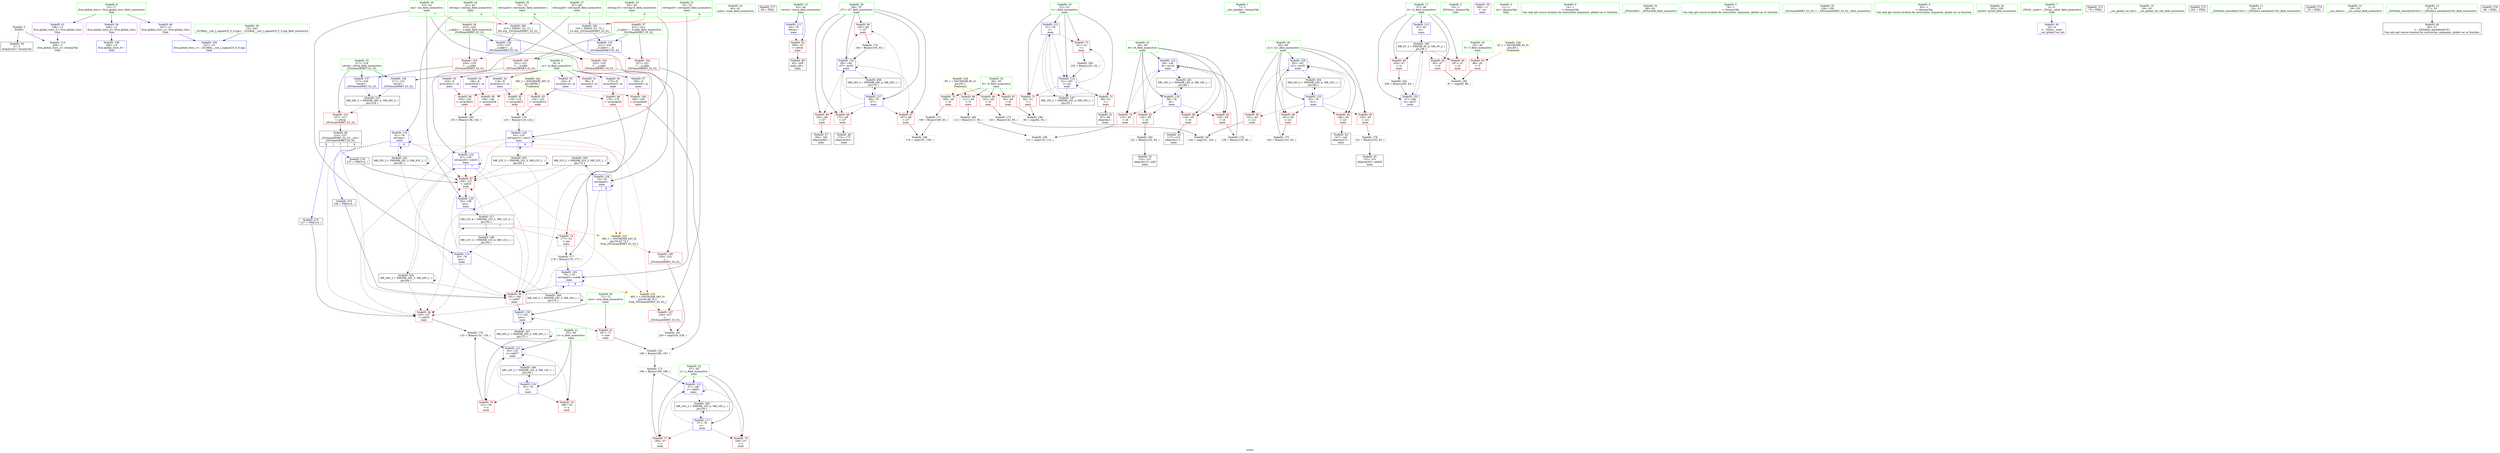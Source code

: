 digraph "SVFG" {
	label="SVFG";

	Node0x5564fff0c830 [shape=record,color=grey,label="{NodeID: 0\nNullPtr}"];
	Node0x5564fff0c830 -> Node0x5564fff2a830[style=solid];
	Node0x5564fff0c830 -> Node0x5564fff2bae0[style=solid];
	Node0x5564fff34600 [shape=record,color=grey,label="{NodeID: 180\n155 = Binary(149, 154, )\n}"];
	Node0x5564fff34600 -> Node0x5564fff30d90[style=solid];
	Node0x5564fff2b050 [shape=record,color=red,label="{NodeID: 97\n158\<--157\n\<--call33\nmain\n}"];
	Node0x5564fff2b050 -> Node0x5564fff30e60[style=solid];
	Node0x5564fff29420 [shape=record,color=green,label="{NodeID: 14\n40\<--41\nmain\<--main_field_insensitive\n}"];
	Node0x5564fff58340 [shape=record,color=black,label="{NodeID: 277\n99 = PHI()\n}"];
	Node0x5564fff2bbe0 [shape=record,color=blue,label="{NodeID: 111\n43\<--78\nretval\<--\nmain\n}"];
	Node0x5564fff2bbe0 -> Node0x5564fff2cb00[style=dashed];
	Node0x5564fff29f40 [shape=record,color=green,label="{NodeID: 28\n69\<--70\ni37\<--i37_field_insensitive\nmain\n}"];
	Node0x5564fff29f40 -> Node0x5564fff2df50[style=solid];
	Node0x5564fff29f40 -> Node0x5564fff2e020[style=solid];
	Node0x5564fff29f40 -> Node0x5564fff2e0f0[style=solid];
	Node0x5564fff29f40 -> Node0x5564fff2e1c0[style=solid];
	Node0x5564fff29f40 -> Node0x5564fff31000[style=solid];
	Node0x5564fff29f40 -> Node0x5564fff31410[style=solid];
	Node0x5564fff421d0 [shape=record,color=black,label="{NodeID: 208\nMR_32V_2 = PHI(MR_32V_3, MR_32V_1, )\npts\{74 \}\n}"];
	Node0x5564fff421d0 -> Node0x5564fff2e500[style=dashed];
	Node0x5564fff421d0 -> Node0x5564fff2b050[style=dashed];
	Node0x5564fff421d0 -> Node0x5564fff310d0[style=dashed];
	Node0x5564fff421d0 -> Node0x5564fff421d0[style=dashed];
	Node0x5564fff30e60 [shape=record,color=blue,label="{NodeID: 125\n53\<--158\nmx\<--\nmain\n}"];
	Node0x5564fff30e60 -> Node0x5564fff452d0[style=dashed];
	Node0x5564fff2aaa0 [shape=record,color=black,label="{NodeID: 42\n117\<--116\nidxprom11\<--\nmain\n}"];
	Node0x5564fff2c620 [shape=record,color=purple,label="{NodeID: 56\n175\<--8\narrayidx45\<--m\nmain\n}"];
	Node0x5564fff2c620 -> Node0x5564fff2b120[style=solid];
	Node0x5564fff2d180 [shape=record,color=red,label="{NodeID: 70\n168\<--49\n\<--N\nmain\n}"];
	Node0x5564fff2d180 -> Node0x5564fff33880[style=solid];
	Node0x5564fff2dce0 [shape=record,color=red,label="{NodeID: 84\n146\<--65\n\<--i21\nmain\n}"];
	Node0x5564fff2dce0 -> Node0x5564fff2ac40[style=solid];
	Node0x5564fff0cd00 [shape=record,color=green,label="{NodeID: 1\n7\<--1\n__dso_handle\<--dummyObj\nGlob }"];
	Node0x5564fff34780 [shape=record,color=grey,label="{NodeID: 181\n188 = Binary(186, 187, )\n}"];
	Node0x5564fff34780 -> Node0x5564fff33a00[style=solid];
	Node0x5564fff2b120 [shape=record,color=red,label="{NodeID: 98\n176\<--175\n\<--arrayidx45\nmain\n}"];
	Node0x5564fff2b120 -> Node0x5564fff34180[style=solid];
	Node0x5564fff294b0 [shape=record,color=green,label="{NodeID: 15\n43\<--44\nretval\<--retval_field_insensitive\nmain\n}"];
	Node0x5564fff294b0 -> Node0x5564fff2cb00[style=solid];
	Node0x5564fff294b0 -> Node0x5564fff2bbe0[style=solid];
	Node0x5564fff58410 [shape=record,color=black,label="{NodeID: 278\n157 = PHI(214, )\n}"];
	Node0x5564fff58410 -> Node0x5564fff2b050[style=solid];
	Node0x5564fff2bcb0 [shape=record,color=blue,label="{NodeID: 112\n47\<--83\ntt\<--\nmain\n}"];
	Node0x5564fff2bcb0 -> Node0x5564fff3e5d0[style=dashed];
	Node0x5564fff2a010 [shape=record,color=green,label="{NodeID: 29\n71\<--72\nnow\<--now_field_insensitive\nmain\n}"];
	Node0x5564fff2a010 -> Node0x5564fff2e290[style=solid];
	Node0x5564fff2a010 -> Node0x5564fff31270[style=solid];
	Node0x5564fff426d0 [shape=record,color=black,label="{NodeID: 209\nMR_34V_2 = PHI(MR_34V_3, MR_34V_1, )\npts\{76 \}\n}"];
	Node0x5564fff426d0 -> Node0x5564fff2e500[style=dashed];
	Node0x5564fff426d0 -> Node0x5564fff2b050[style=dashed];
	Node0x5564fff426d0 -> Node0x5564fff311a0[style=dashed];
	Node0x5564fff426d0 -> Node0x5564fff426d0[style=dashed];
	Node0x5564fff30f30 [shape=record,color=blue,label="{NodeID: 126\n65\<--162\ni21\<--inc35\nmain\n}"];
	Node0x5564fff30f30 -> Node0x5564fff2dc10[style=dashed];
	Node0x5564fff30f30 -> Node0x5564fff2dce0[style=dashed];
	Node0x5564fff30f30 -> Node0x5564fff2ddb0[style=dashed];
	Node0x5564fff30f30 -> Node0x5564fff2de80[style=dashed];
	Node0x5564fff30f30 -> Node0x5564fff30f30[style=dashed];
	Node0x5564fff30f30 -> Node0x5564fff40dd0[style=dashed];
	Node0x5564fff2ab70 [shape=record,color=black,label="{NodeID: 43\n122\<--121\nidxprom13\<--add\nmain\n}"];
	Node0x5564fff46eb0 [shape=record,color=yellow,style=double,label="{NodeID: 223\n44V_1 = ENCHI(MR_44V_0)\npts\{54 62 74 \}\nFun[_ZSt3maxIiERKT_S2_S2_]}"];
	Node0x5564fff46eb0 -> Node0x5564fff2b7a0[style=dashed];
	Node0x5564fff2c6f0 [shape=record,color=purple,label="{NodeID: 57\n185\<--8\narrayidx49\<--m\nmain\n}"];
	Node0x5564fff2c6f0 -> Node0x5564fff2b2c0[style=solid];
	Node0x5564fff2d250 [shape=record,color=red,label="{NodeID: 71\n92\<--51\n\<--i\nmain\n}"];
	Node0x5564fff2d250 -> Node0x5564fff35380[style=solid];
	Node0x5564fff2ddb0 [shape=record,color=red,label="{NodeID: 85\n150\<--65\n\<--i21\nmain\n}"];
	Node0x5564fff2ddb0 -> Node0x5564fff34300[style=solid];
	Node0x5564fff0cd90 [shape=record,color=green,label="{NodeID: 2\n10\<--1\n_ZSt3cin\<--dummyObj\nGlob }"];
	Node0x5564fff34900 [shape=record,color=grey,label="{NodeID: 182\n206 = Binary(205, 83, )\n}"];
	Node0x5564fff34900 -> Node0x5564fff314e0[style=solid];
	Node0x5564fff2b1f0 [shape=record,color=red,label="{NodeID: 99\n181\<--180\n\<--call47\nmain\n}"];
	Node0x5564fff2b1f0 -> Node0x5564fff31270[style=solid];
	Node0x5564fff29580 [shape=record,color=green,label="{NodeID: 16\n45\<--46\nT\<--T_field_insensitive\nmain\n}"];
	Node0x5564fff29580 -> Node0x5564fff2cbd0[style=solid];
	Node0x5564fff58570 [shape=record,color=black,label="{NodeID: 279\n180 = PHI(214, )\n}"];
	Node0x5564fff58570 -> Node0x5564fff2b1f0[style=solid];
	Node0x5564fff3e5d0 [shape=record,color=black,label="{NodeID: 196\nMR_6V_3 = PHI(MR_6V_4, MR_6V_2, )\npts\{48 \}\n}"];
	Node0x5564fff3e5d0 -> Node0x5564fff2cca0[style=dashed];
	Node0x5564fff3e5d0 -> Node0x5564fff2cd70[style=dashed];
	Node0x5564fff3e5d0 -> Node0x5564fff2ce40[style=dashed];
	Node0x5564fff3e5d0 -> Node0x5564fff314e0[style=dashed];
	Node0x5564fff2bd80 [shape=record,color=blue,label="{NodeID: 113\n51\<--78\ni\<--\nmain\n}"];
	Node0x5564fff2bd80 -> Node0x5564fff2d250[style=dashed];
	Node0x5564fff2bd80 -> Node0x5564fff2d320[style=dashed];
	Node0x5564fff2bd80 -> Node0x5564fff2d3f0[style=dashed];
	Node0x5564fff2bd80 -> Node0x5564fff2be50[style=dashed];
	Node0x5564fff2bd80 -> Node0x5564fff3ead0[style=dashed];
	Node0x5564fff2a0e0 [shape=record,color=green,label="{NodeID: 30\n73\<--74\nref.tmp42\<--ref.tmp42_field_insensitive\nmain\n|{|<s1>8}}"];
	Node0x5564fff2a0e0 -> Node0x5564fff310d0[style=solid];
	Node0x5564fff2a0e0:s1 -> Node0x5564fff586b0[style=solid,color=red];
	Node0x5564fff42bd0 [shape=record,color=black,label="{NodeID: 210\nMR_38V_3 = PHI(MR_38V_4, MR_38V_2, )\npts\{218 \}\n}"];
	Node0x5564fff42bd0 -> Node0x5564fff2b390[style=dashed];
	Node0x5564fff31000 [shape=record,color=blue,label="{NodeID: 127\n69\<--78\ni37\<--\nmain\n}"];
	Node0x5564fff31000 -> Node0x5564fff2df50[style=dashed];
	Node0x5564fff31000 -> Node0x5564fff2e020[style=dashed];
	Node0x5564fff31000 -> Node0x5564fff2e0f0[style=dashed];
	Node0x5564fff31000 -> Node0x5564fff2e1c0[style=dashed];
	Node0x5564fff31000 -> Node0x5564fff31410[style=dashed];
	Node0x5564fff31000 -> Node0x5564fff417d0[style=dashed];
	Node0x5564fff2ac40 [shape=record,color=black,label="{NodeID: 44\n147\<--146\nidxprom27\<--\nmain\n}"];
	Node0x5564fff46f90 [shape=record,color=yellow,style=double,label="{NodeID: 224\n46V_1 = ENCHI(MR_46V_0)\npts\{64 68 76 \}\nFun[_ZSt3maxIiERKT_S2_S2_]}"];
	Node0x5564fff46f90 -> Node0x5564fff2b870[style=dashed];
	Node0x5564fff2c7c0 [shape=record,color=purple,label="{NodeID: 58\n200\<--11\n\<--.str\nmain\n}"];
	Node0x5564fff2d320 [shape=record,color=red,label="{NodeID: 72\n96\<--51\n\<--i\nmain\n}"];
	Node0x5564fff2d320 -> Node0x5564fff2a9d0[style=solid];
	Node0x5564fff2de80 [shape=record,color=red,label="{NodeID: 86\n161\<--65\n\<--i21\nmain\n}"];
	Node0x5564fff2de80 -> Node0x5564fff33e80[style=solid];
	Node0x5564fff0ce20 [shape=record,color=green,label="{NodeID: 3\n11\<--1\n.str\<--dummyObj\nGlob }"];
	Node0x5564fff34a80 [shape=record,color=grey,label="{NodeID: 183\n121 = Binary(120, 83, )\n}"];
	Node0x5564fff34a80 -> Node0x5564fff2ab70[style=solid];
	Node0x5564fff2b2c0 [shape=record,color=red,label="{NodeID: 100\n186\<--185\n\<--arrayidx49\nmain\n}"];
	Node0x5564fff2b2c0 -> Node0x5564fff34780[style=solid];
	Node0x5564fff29650 [shape=record,color=green,label="{NodeID: 17\n47\<--48\ntt\<--tt_field_insensitive\nmain\n}"];
	Node0x5564fff29650 -> Node0x5564fff2cca0[style=solid];
	Node0x5564fff29650 -> Node0x5564fff2cd70[style=solid];
	Node0x5564fff29650 -> Node0x5564fff2ce40[style=solid];
	Node0x5564fff29650 -> Node0x5564fff2bcb0[style=solid];
	Node0x5564fff29650 -> Node0x5564fff314e0[style=solid];
	Node0x5564fff586b0 [shape=record,color=black,label="{NodeID: 280\n215 = PHI(61, 53, 73, )\n0th arg _ZSt3maxIiERKT_S2_S2_ }"];
	Node0x5564fff586b0 -> Node0x5564fff315b0[style=solid];
	Node0x5564fff3ead0 [shape=record,color=black,label="{NodeID: 197\nMR_10V_2 = PHI(MR_10V_4, MR_10V_1, )\npts\{52 \}\n}"];
	Node0x5564fff3ead0 -> Node0x5564fff2bd80[style=dashed];
	Node0x5564fff2be50 [shape=record,color=blue,label="{NodeID: 114\n51\<--102\ni\<--inc\nmain\n}"];
	Node0x5564fff2be50 -> Node0x5564fff2d250[style=dashed];
	Node0x5564fff2be50 -> Node0x5564fff2d320[style=dashed];
	Node0x5564fff2be50 -> Node0x5564fff2d3f0[style=dashed];
	Node0x5564fff2be50 -> Node0x5564fff2be50[style=dashed];
	Node0x5564fff2be50 -> Node0x5564fff3ead0[style=dashed];
	Node0x5564fff2a1b0 [shape=record,color=green,label="{NodeID: 31\n75\<--76\nref.tmp43\<--ref.tmp43_field_insensitive\nmain\n|{|<s1>8}}"];
	Node0x5564fff2a1b0 -> Node0x5564fff311a0[style=solid];
	Node0x5564fff2a1b0:s1 -> Node0x5564fff58990[style=solid,color=red];
	Node0x5564fff310d0 [shape=record,color=blue,label="{NodeID: 128\n73\<--78\nref.tmp42\<--\nmain\n|{|<s3>8}}"];
	Node0x5564fff310d0 -> Node0x5564fff2b1f0[style=dashed];
	Node0x5564fff310d0 -> Node0x5564fff310d0[style=dashed];
	Node0x5564fff310d0 -> Node0x5564fff421d0[style=dashed];
	Node0x5564fff310d0:s3 -> Node0x5564fff46eb0[style=dashed,color=red];
	Node0x5564fff2ad10 [shape=record,color=black,label="{NodeID: 45\n152\<--151\nidxprom30\<--add29\nmain\n}"];
	Node0x5564fff2c890 [shape=record,color=purple,label="{NodeID: 59\n246\<--13\nllvm.global_ctors_0\<--llvm.global_ctors\nGlob }"];
	Node0x5564fff2c890 -> Node0x5564fff2b940[style=solid];
	Node0x5564fff2d3f0 [shape=record,color=red,label="{NodeID: 73\n101\<--51\n\<--i\nmain\n}"];
	Node0x5564fff2d3f0 -> Node0x5564fff34d80[style=solid];
	Node0x5564fff33700 [shape=record,color=grey,label="{NodeID: 170\n136 = Binary(135, 83, )\n}"];
	Node0x5564fff33700 -> Node0x5564fff30bf0[style=solid];
	Node0x5564fff2df50 [shape=record,color=red,label="{NodeID: 87\n167\<--69\n\<--i37\nmain\n}"];
	Node0x5564fff2df50 -> Node0x5564fff34f00[style=solid];
	Node0x5564fff0d100 [shape=record,color=green,label="{NodeID: 4\n14\<--1\n\<--dummyObj\nCan only get source location for instruction, argument, global var or function.}"];
	Node0x5564fff34c00 [shape=record,color=grey,label="{NodeID: 184\n112 = Binary(111, 83, )\n}"];
	Node0x5564fff34c00 -> Node0x5564fff35500[style=solid];
	Node0x5564fff2b390 [shape=record,color=red,label="{NodeID: 101\n237\<--217\n\<--retval\n_ZSt3maxIiERKT_S2_S2_\n}"];
	Node0x5564fff2b390 -> Node0x5564fff2c070[style=solid];
	Node0x5564fff29720 [shape=record,color=green,label="{NodeID: 18\n49\<--50\nN\<--N_field_insensitive\nmain\n}"];
	Node0x5564fff29720 -> Node0x5564fff2cf10[style=solid];
	Node0x5564fff29720 -> Node0x5564fff2cfe0[style=solid];
	Node0x5564fff29720 -> Node0x5564fff2d0b0[style=solid];
	Node0x5564fff29720 -> Node0x5564fff2d180[style=solid];
	Node0x5564fff58990 [shape=record,color=black,label="{NodeID: 281\n216 = PHI(63, 67, 75, )\n1st arg _ZSt3maxIiERKT_S2_S2_ }"];
	Node0x5564fff58990 -> Node0x5564fff31680[style=solid];
	Node0x5564fff3efd0 [shape=record,color=black,label="{NodeID: 198\nMR_12V_2 = PHI(MR_12V_4, MR_12V_1, )\npts\{54 \}\n}"];
	Node0x5564fff3efd0 -> Node0x5564fff306c0[style=dashed];
	Node0x5564fff306c0 [shape=record,color=blue,label="{NodeID: 115\n53\<--78\nmx\<--\nmain\n}"];
	Node0x5564fff306c0 -> Node0x5564fff2e500[style=dashed];
	Node0x5564fff306c0 -> Node0x5564fff452d0[style=dashed];
	Node0x5564fff2a280 [shape=record,color=green,label="{NodeID: 32\n80\<--81\n_ZNSirsERi\<--_ZNSirsERi_field_insensitive\n}"];
	Node0x5564fff311a0 [shape=record,color=blue,label="{NodeID: 129\n75\<--178\nref.tmp43\<--sub46\nmain\n|{|<s3>8}}"];
	Node0x5564fff311a0 -> Node0x5564fff2b1f0[style=dashed];
	Node0x5564fff311a0 -> Node0x5564fff311a0[style=dashed];
	Node0x5564fff311a0 -> Node0x5564fff426d0[style=dashed];
	Node0x5564fff311a0:s3 -> Node0x5564fff46f90[style=dashed,color=red];
	Node0x5564fff2ade0 [shape=record,color=black,label="{NodeID: 46\n174\<--173\nidxprom44\<--\nmain\n}"];
	Node0x5564fff47180 [shape=record,color=yellow,style=double,label="{NodeID: 226\n4V_1 = ENCHI(MR_4V_0)\npts\{46 \}\nFun[main]}"];
	Node0x5564fff47180 -> Node0x5564fff2cbd0[style=dashed];
	Node0x5564fff2c960 [shape=record,color=purple,label="{NodeID: 60\n247\<--13\nllvm.global_ctors_1\<--llvm.global_ctors\nGlob }"];
	Node0x5564fff2c960 -> Node0x5564fff2ba10[style=solid];
	Node0x5564fff2d4c0 [shape=record,color=red,label="{NodeID: 74\n177\<--53\n\<--mx\nmain\n}"];
	Node0x5564fff2d4c0 -> Node0x5564fff34180[style=solid];
	Node0x5564fff33880 [shape=record,color=grey,label="{NodeID: 171\n169 = Binary(168, 83, )\n}"];
	Node0x5564fff33880 -> Node0x5564fff34f00[style=solid];
	Node0x5564fff2e020 [shape=record,color=red,label="{NodeID: 88\n173\<--69\n\<--i37\nmain\n}"];
	Node0x5564fff2e020 -> Node0x5564fff2ade0[style=solid];
	Node0x5564fff0d190 [shape=record,color=green,label="{NodeID: 5\n78\<--1\n\<--dummyObj\nCan only get source location for instruction, argument, global var or function.}"];
	Node0x5564fff34d80 [shape=record,color=grey,label="{NodeID: 185\n102 = Binary(101, 83, )\n}"];
	Node0x5564fff34d80 -> Node0x5564fff2be50[style=solid];
	Node0x5564fff2b460 [shape=record,color=red,label="{NodeID: 102\n225\<--219\n\<--__a.addr\n_ZSt3maxIiERKT_S2_S2_\n}"];
	Node0x5564fff2b460 -> Node0x5564fff2b7a0[style=solid];
	Node0x5564fff297f0 [shape=record,color=green,label="{NodeID: 19\n51\<--52\ni\<--i_field_insensitive\nmain\n}"];
	Node0x5564fff297f0 -> Node0x5564fff2d250[style=solid];
	Node0x5564fff297f0 -> Node0x5564fff2d320[style=solid];
	Node0x5564fff297f0 -> Node0x5564fff2d3f0[style=solid];
	Node0x5564fff297f0 -> Node0x5564fff2bd80[style=solid];
	Node0x5564fff297f0 -> Node0x5564fff2be50[style=solid];
	Node0x5564fff3f4d0 [shape=record,color=black,label="{NodeID: 199\nMR_14V_2 = PHI(MR_14V_4, MR_14V_1, )\npts\{56 \}\n}"];
	Node0x5564fff3f4d0 -> Node0x5564fff30750[style=dashed];
	Node0x5564fff30750 [shape=record,color=blue,label="{NodeID: 116\n55\<--78\nx\<--\nmain\n}"];
	Node0x5564fff30750 -> Node0x5564fff2d590[style=dashed];
	Node0x5564fff30750 -> Node0x5564fff2d660[style=dashed];
	Node0x5564fff30750 -> Node0x5564fff30b20[style=dashed];
	Node0x5564fff30750 -> Node0x5564fff3f4d0[style=dashed];
	Node0x5564fff2a350 [shape=record,color=green,label="{NodeID: 33\n128\<--129\n_ZSt3maxIiERKT_S2_S2_\<--_ZSt3maxIiERKT_S2_S2__field_insensitive\n}"];
	Node0x5564fff31270 [shape=record,color=blue,label="{NodeID: 130\n71\<--181\nnow\<--\nmain\n}"];
	Node0x5564fff31270 -> Node0x5564fff2e290[style=dashed];
	Node0x5564fff31270 -> Node0x5564fff31270[style=dashed];
	Node0x5564fff31270 -> Node0x5564fff41cd0[style=dashed];
	Node0x5564fff2aeb0 [shape=record,color=black,label="{NodeID: 47\n184\<--183\nidxprom48\<--\nmain\n}"];
	Node0x5564fff2ca30 [shape=record,color=purple,label="{NodeID: 61\n248\<--13\nllvm.global_ctors_2\<--llvm.global_ctors\nGlob }"];
	Node0x5564fff2ca30 -> Node0x5564fff2bae0[style=solid];
	Node0x5564fff2d590 [shape=record,color=red,label="{NodeID: 75\n131\<--55\n\<--x\nmain\n}"];
	Node0x5564fff2d590 -> Node0x5564fff34480[style=solid];
	Node0x5564fff33a00 [shape=record,color=grey,label="{NodeID: 172\n190 = Binary(189, 188, )\n}"];
	Node0x5564fff33a00 -> Node0x5564fff31340[style=solid];
	Node0x5564fff2e0f0 [shape=record,color=red,label="{NodeID: 89\n183\<--69\n\<--i37\nmain\n}"];
	Node0x5564fff2e0f0 -> Node0x5564fff2aeb0[style=solid];
	Node0x5564fff0d220 [shape=record,color=green,label="{NodeID: 6\n83\<--1\n\<--dummyObj\nCan only get source location for instruction, argument, global var or function.}"];
	Node0x5564fff34f00 [shape=record,color=grey,label="{NodeID: 186\n170 = cmp(167, 169, )\n}"];
	Node0x5564fff2b530 [shape=record,color=red,label="{NodeID: 103\n234\<--219\n\<--__a.addr\n_ZSt3maxIiERKT_S2_S2_\n}"];
	Node0x5564fff2b530 -> Node0x5564fff31820[style=solid];
	Node0x5564fff298c0 [shape=record,color=green,label="{NodeID: 20\n53\<--54\nmx\<--mx_field_insensitive\nmain\n|{|<s3>7}}"];
	Node0x5564fff298c0 -> Node0x5564fff2d4c0[style=solid];
	Node0x5564fff298c0 -> Node0x5564fff306c0[style=solid];
	Node0x5564fff298c0 -> Node0x5564fff30e60[style=solid];
	Node0x5564fff298c0:s3 -> Node0x5564fff586b0[style=solid,color=red];
	Node0x5564fff3f9d0 [shape=record,color=black,label="{NodeID: 200\nMR_16V_2 = PHI(MR_16V_4, MR_16V_1, )\npts\{58 \}\n}"];
	Node0x5564fff3f9d0 -> Node0x5564fff307e0[style=dashed];
	Node0x5564fff307e0 [shape=record,color=blue,label="{NodeID: 117\n57\<--78\ny\<--\nmain\n}"];
	Node0x5564fff307e0 -> Node0x5564fff2d730[style=dashed];
	Node0x5564fff307e0 -> Node0x5564fff2d800[style=dashed];
	Node0x5564fff307e0 -> Node0x5564fff31340[style=dashed];
	Node0x5564fff307e0 -> Node0x5564fff3f9d0[style=dashed];
	Node0x5564fff2a420 [shape=record,color=green,label="{NodeID: 34\n202\<--203\nprintf\<--printf_field_insensitive\n}"];
	Node0x5564fff31340 [shape=record,color=blue,label="{NodeID: 131\n57\<--190\ny\<--add51\nmain\n}"];
	Node0x5564fff31340 -> Node0x5564fff2d730[style=dashed];
	Node0x5564fff31340 -> Node0x5564fff2d800[style=dashed];
	Node0x5564fff31340 -> Node0x5564fff31340[style=dashed];
	Node0x5564fff31340 -> Node0x5564fff3f9d0[style=dashed];
	Node0x5564fff2bfa0 [shape=record,color=black,label="{NodeID: 48\n42\<--209\nmain_ret\<--\nmain\n}"];
	Node0x5564fff47340 [shape=record,color=yellow,style=double,label="{NodeID: 228\n8V_1 = ENCHI(MR_8V_0)\npts\{50 \}\nFun[main]}"];
	Node0x5564fff47340 -> Node0x5564fff2cf10[style=dashed];
	Node0x5564fff47340 -> Node0x5564fff2cfe0[style=dashed];
	Node0x5564fff47340 -> Node0x5564fff2d0b0[style=dashed];
	Node0x5564fff47340 -> Node0x5564fff2d180[style=dashed];
	Node0x5564fff2cb00 [shape=record,color=red,label="{NodeID: 62\n209\<--43\n\<--retval\nmain\n}"];
	Node0x5564fff2cb00 -> Node0x5564fff2bfa0[style=solid];
	Node0x5564fff47f80 [shape=record,color=yellow,style=double,label="{NodeID: 242\n36V_1 = ENCHI(MR_36V_0)\npts\{90000 \}\nFun[main]}"];
	Node0x5564fff47f80 -> Node0x5564fff2e360[style=dashed];
	Node0x5564fff47f80 -> Node0x5564fff2e430[style=dashed];
	Node0x5564fff47f80 -> Node0x5564fff2e5d0[style=dashed];
	Node0x5564fff47f80 -> Node0x5564fff2af80[style=dashed];
	Node0x5564fff47f80 -> Node0x5564fff2b120[style=dashed];
	Node0x5564fff47f80 -> Node0x5564fff2b2c0[style=dashed];
	Node0x5564fff2d660 [shape=record,color=red,label="{NodeID: 76\n198\<--55\n\<--x\nmain\n}"];
	Node0x5564fff33b80 [shape=record,color=grey,label="{NodeID: 173\n143 = Binary(142, 83, )\n}"];
	Node0x5564fff33b80 -> Node0x5564fff35080[style=solid];
	Node0x5564fff2e1c0 [shape=record,color=red,label="{NodeID: 90\n193\<--69\n\<--i37\nmain\n}"];
	Node0x5564fff2e1c0 -> Node0x5564fff33d00[style=solid];
	Node0x5564fff0d2b0 [shape=record,color=green,label="{NodeID: 7\n4\<--6\n_ZStL8__ioinit\<--_ZStL8__ioinit_field_insensitive\nGlob }"];
	Node0x5564fff0d2b0 -> Node0x5564fff2c140[style=solid];
	Node0x5564fff35080 [shape=record,color=grey,label="{NodeID: 187\n144 = cmp(141, 143, )\n}"];
	Node0x5564fff2b600 [shape=record,color=red,label="{NodeID: 104\n227\<--221\n\<--__b.addr\n_ZSt3maxIiERKT_S2_S2_\n}"];
	Node0x5564fff2b600 -> Node0x5564fff2b870[style=solid];
	Node0x5564fff29990 [shape=record,color=green,label="{NodeID: 21\n55\<--56\nx\<--x_field_insensitive\nmain\n}"];
	Node0x5564fff29990 -> Node0x5564fff2d590[style=solid];
	Node0x5564fff29990 -> Node0x5564fff2d660[style=solid];
	Node0x5564fff29990 -> Node0x5564fff30750[style=solid];
	Node0x5564fff29990 -> Node0x5564fff30b20[style=solid];
	Node0x5564fff3fed0 [shape=record,color=black,label="{NodeID: 201\nMR_18V_2 = PHI(MR_18V_4, MR_18V_1, )\npts\{60 \}\n}"];
	Node0x5564fff3fed0 -> Node0x5564fff308b0[style=dashed];
	Node0x5564fff308b0 [shape=record,color=blue,label="{NodeID: 118\n59\<--78\ni6\<--\nmain\n}"];
	Node0x5564fff308b0 -> Node0x5564fff2d8d0[style=dashed];
	Node0x5564fff308b0 -> Node0x5564fff2d9a0[style=dashed];
	Node0x5564fff308b0 -> Node0x5564fff2da70[style=dashed];
	Node0x5564fff308b0 -> Node0x5564fff2db40[style=dashed];
	Node0x5564fff308b0 -> Node0x5564fff30bf0[style=dashed];
	Node0x5564fff308b0 -> Node0x5564fff3fed0[style=dashed];
	Node0x5564fff2a4f0 [shape=record,color=green,label="{NodeID: 35\n217\<--218\nretval\<--retval_field_insensitive\n_ZSt3maxIiERKT_S2_S2_\n}"];
	Node0x5564fff2a4f0 -> Node0x5564fff2b390[style=solid];
	Node0x5564fff2a4f0 -> Node0x5564fff31750[style=solid];
	Node0x5564fff2a4f0 -> Node0x5564fff31820[style=solid];
	Node0x5564fff31410 [shape=record,color=blue,label="{NodeID: 132\n69\<--194\ni37\<--inc53\nmain\n}"];
	Node0x5564fff31410 -> Node0x5564fff2df50[style=dashed];
	Node0x5564fff31410 -> Node0x5564fff2e020[style=dashed];
	Node0x5564fff31410 -> Node0x5564fff2e0f0[style=dashed];
	Node0x5564fff31410 -> Node0x5564fff2e1c0[style=dashed];
	Node0x5564fff31410 -> Node0x5564fff31410[style=dashed];
	Node0x5564fff31410 -> Node0x5564fff417d0[style=dashed];
	Node0x5564fff2c070 [shape=record,color=black,label="{NodeID: 49\n214\<--237\n_ZSt3maxIiERKT_S2_S2__ret\<--\n_ZSt3maxIiERKT_S2_S2_\n|{<s0>6|<s1>7|<s2>8}}"];
	Node0x5564fff2c070:s0 -> Node0x5564fff58080[style=solid,color=blue];
	Node0x5564fff2c070:s1 -> Node0x5564fff58410[style=solid,color=blue];
	Node0x5564fff2c070:s2 -> Node0x5564fff58570[style=solid,color=blue];
	Node0x5564fff2cbd0 [shape=record,color=red,label="{NodeID: 63\n86\<--45\n\<--T\nmain\n}"];
	Node0x5564fff2cbd0 -> Node0x5564fff35200[style=solid];
	Node0x5564fff2d730 [shape=record,color=red,label="{NodeID: 77\n189\<--57\n\<--y\nmain\n}"];
	Node0x5564fff2d730 -> Node0x5564fff33a00[style=solid];
	Node0x5564fff33d00 [shape=record,color=grey,label="{NodeID: 174\n194 = Binary(193, 83, )\n}"];
	Node0x5564fff33d00 -> Node0x5564fff31410[style=solid];
	Node0x5564fff2e290 [shape=record,color=red,label="{NodeID: 91\n187\<--71\n\<--now\nmain\n}"];
	Node0x5564fff2e290 -> Node0x5564fff34780[style=solid];
	Node0x5564fff290c0 [shape=record,color=green,label="{NodeID: 8\n8\<--9\nm\<--m_field_insensitive\nGlob }"];
	Node0x5564fff290c0 -> Node0x5564fff2c210[style=solid];
	Node0x5564fff290c0 -> Node0x5564fff2c2e0[style=solid];
	Node0x5564fff290c0 -> Node0x5564fff2c3b0[style=solid];
	Node0x5564fff290c0 -> Node0x5564fff2c480[style=solid];
	Node0x5564fff290c0 -> Node0x5564fff2c550[style=solid];
	Node0x5564fff290c0 -> Node0x5564fff2c620[style=solid];
	Node0x5564fff290c0 -> Node0x5564fff2c6f0[style=solid];
	Node0x5564fff35200 [shape=record,color=grey,label="{NodeID: 188\n87 = cmp(85, 86, )\n}"];
	Node0x5564fff2b6d0 [shape=record,color=red,label="{NodeID: 105\n231\<--221\n\<--__b.addr\n_ZSt3maxIiERKT_S2_S2_\n}"];
	Node0x5564fff2b6d0 -> Node0x5564fff31750[style=solid];
	Node0x5564fff29a60 [shape=record,color=green,label="{NodeID: 22\n57\<--58\ny\<--y_field_insensitive\nmain\n}"];
	Node0x5564fff29a60 -> Node0x5564fff2d730[style=solid];
	Node0x5564fff29a60 -> Node0x5564fff2d800[style=solid];
	Node0x5564fff29a60 -> Node0x5564fff307e0[style=solid];
	Node0x5564fff29a60 -> Node0x5564fff31340[style=solid];
	Node0x5564fff403d0 [shape=record,color=black,label="{NodeID: 202\nMR_20V_2 = PHI(MR_20V_3, MR_20V_1, )\npts\{62 \}\n}"];
	Node0x5564fff403d0 -> Node0x5564fff2b050[style=dashed];
	Node0x5564fff403d0 -> Node0x5564fff2b1f0[style=dashed];
	Node0x5564fff403d0 -> Node0x5564fff30980[style=dashed];
	Node0x5564fff403d0 -> Node0x5564fff403d0[style=dashed];
	Node0x5564fff30980 [shape=record,color=blue,label="{NodeID: 119\n61\<--78\nref.tmp\<--\nmain\n|{|<s5>6}}"];
	Node0x5564fff30980 -> Node0x5564fff2e500[style=dashed];
	Node0x5564fff30980 -> Node0x5564fff2b050[style=dashed];
	Node0x5564fff30980 -> Node0x5564fff2b1f0[style=dashed];
	Node0x5564fff30980 -> Node0x5564fff30980[style=dashed];
	Node0x5564fff30980 -> Node0x5564fff403d0[style=dashed];
	Node0x5564fff30980:s5 -> Node0x5564fff46eb0[style=dashed,color=red];
	Node0x5564fff2a5c0 [shape=record,color=green,label="{NodeID: 36\n219\<--220\n__a.addr\<--__a.addr_field_insensitive\n_ZSt3maxIiERKT_S2_S2_\n}"];
	Node0x5564fff2a5c0 -> Node0x5564fff2b460[style=solid];
	Node0x5564fff2a5c0 -> Node0x5564fff2b530[style=solid];
	Node0x5564fff2a5c0 -> Node0x5564fff315b0[style=solid];
	Node0x5564fff314e0 [shape=record,color=blue,label="{NodeID: 133\n47\<--206\ntt\<--inc57\nmain\n}"];
	Node0x5564fff314e0 -> Node0x5564fff3e5d0[style=dashed];
	Node0x5564fff2c140 [shape=record,color=purple,label="{NodeID: 50\n24\<--4\n\<--_ZStL8__ioinit\n__cxx_global_var_init\n}"];
	Node0x5564fff2cca0 [shape=record,color=red,label="{NodeID: 64\n85\<--47\n\<--tt\nmain\n}"];
	Node0x5564fff2cca0 -> Node0x5564fff35200[style=solid];
	Node0x5564fff2d800 [shape=record,color=red,label="{NodeID: 78\n199\<--57\n\<--y\nmain\n}"];
	Node0x5564fff33e80 [shape=record,color=grey,label="{NodeID: 175\n162 = Binary(161, 83, )\n}"];
	Node0x5564fff33e80 -> Node0x5564fff30f30[style=solid];
	Node0x5564fff2e360 [shape=record,color=red,label="{NodeID: 92\n119\<--118\n\<--arrayidx12\nmain\n}"];
	Node0x5564fff2e360 -> Node0x5564fff34000[style=solid];
	Node0x5564fff29150 [shape=record,color=green,label="{NodeID: 9\n13\<--17\nllvm.global_ctors\<--llvm.global_ctors_field_insensitive\nGlob }"];
	Node0x5564fff29150 -> Node0x5564fff2c890[style=solid];
	Node0x5564fff29150 -> Node0x5564fff2c960[style=solid];
	Node0x5564fff29150 -> Node0x5564fff2ca30[style=solid];
	Node0x5564fff57d80 [shape=record,color=black,label="{NodeID: 272\n79 = PHI()\n}"];
	Node0x5564fff35380 [shape=record,color=grey,label="{NodeID: 189\n94 = cmp(92, 93, )\n}"];
	Node0x5564fff2b7a0 [shape=record,color=red,label="{NodeID: 106\n226\<--225\n\<--\n_ZSt3maxIiERKT_S2_S2_\n}"];
	Node0x5564fff2b7a0 -> Node0x5564fff35680[style=solid];
	Node0x5564fff29b30 [shape=record,color=green,label="{NodeID: 23\n59\<--60\ni6\<--i6_field_insensitive\nmain\n}"];
	Node0x5564fff29b30 -> Node0x5564fff2d8d0[style=solid];
	Node0x5564fff29b30 -> Node0x5564fff2d9a0[style=solid];
	Node0x5564fff29b30 -> Node0x5564fff2da70[style=solid];
	Node0x5564fff29b30 -> Node0x5564fff2db40[style=solid];
	Node0x5564fff29b30 -> Node0x5564fff308b0[style=solid];
	Node0x5564fff29b30 -> Node0x5564fff30bf0[style=solid];
	Node0x5564fff408d0 [shape=record,color=black,label="{NodeID: 203\nMR_22V_2 = PHI(MR_22V_3, MR_22V_1, )\npts\{64 \}\n}"];
	Node0x5564fff408d0 -> Node0x5564fff2b050[style=dashed];
	Node0x5564fff408d0 -> Node0x5564fff2b1f0[style=dashed];
	Node0x5564fff408d0 -> Node0x5564fff30a50[style=dashed];
	Node0x5564fff408d0 -> Node0x5564fff408d0[style=dashed];
	Node0x5564fff30a50 [shape=record,color=blue,label="{NodeID: 120\n63\<--125\nref.tmp10\<--sub15\nmain\n|{|<s5>6}}"];
	Node0x5564fff30a50 -> Node0x5564fff2e500[style=dashed];
	Node0x5564fff30a50 -> Node0x5564fff2b050[style=dashed];
	Node0x5564fff30a50 -> Node0x5564fff2b1f0[style=dashed];
	Node0x5564fff30a50 -> Node0x5564fff30a50[style=dashed];
	Node0x5564fff30a50 -> Node0x5564fff408d0[style=dashed];
	Node0x5564fff30a50:s5 -> Node0x5564fff46f90[style=dashed,color=red];
	Node0x5564fff2a690 [shape=record,color=green,label="{NodeID: 37\n221\<--222\n__b.addr\<--__b.addr_field_insensitive\n_ZSt3maxIiERKT_S2_S2_\n}"];
	Node0x5564fff2a690 -> Node0x5564fff2b600[style=solid];
	Node0x5564fff2a690 -> Node0x5564fff2b6d0[style=solid];
	Node0x5564fff2a690 -> Node0x5564fff31680[style=solid];
	Node0x5564fff452d0 [shape=record,color=black,label="{NodeID: 217\nMR_12V_4 = PHI(MR_12V_5, MR_12V_3, )\npts\{54 \}\n|{|<s5>7}}"];
	Node0x5564fff452d0 -> Node0x5564fff2d4c0[style=dashed];
	Node0x5564fff452d0 -> Node0x5564fff2b050[style=dashed];
	Node0x5564fff452d0 -> Node0x5564fff2b1f0[style=dashed];
	Node0x5564fff452d0 -> Node0x5564fff30e60[style=dashed];
	Node0x5564fff452d0 -> Node0x5564fff3efd0[style=dashed];
	Node0x5564fff452d0:s5 -> Node0x5564fff46eb0[style=dashed,color=red];
	Node0x5564fff315b0 [shape=record,color=blue,label="{NodeID: 134\n219\<--215\n__a.addr\<--__a\n_ZSt3maxIiERKT_S2_S2_\n}"];
	Node0x5564fff315b0 -> Node0x5564fff2b460[style=dashed];
	Node0x5564fff315b0 -> Node0x5564fff2b530[style=dashed];
	Node0x5564fff2c210 [shape=record,color=purple,label="{NodeID: 51\n98\<--8\narrayidx\<--m\nmain\n}"];
	Node0x5564fff2cd70 [shape=record,color=red,label="{NodeID: 65\n197\<--47\n\<--tt\nmain\n}"];
	Node0x5564fff2d8d0 [shape=record,color=red,label="{NodeID: 79\n110\<--59\n\<--i6\nmain\n}"];
	Node0x5564fff2d8d0 -> Node0x5564fff35500[style=solid];
	Node0x5564fff34000 [shape=record,color=grey,label="{NodeID: 176\n125 = Binary(119, 124, )\n}"];
	Node0x5564fff34000 -> Node0x5564fff30a50[style=solid];
	Node0x5564fff2e430 [shape=record,color=red,label="{NodeID: 93\n124\<--123\n\<--arrayidx14\nmain\n}"];
	Node0x5564fff2e430 -> Node0x5564fff34000[style=solid];
	Node0x5564fff291e0 [shape=record,color=green,label="{NodeID: 10\n18\<--19\n__cxx_global_var_init\<--__cxx_global_var_init_field_insensitive\n}"];
	Node0x5564fff57e80 [shape=record,color=black,label="{NodeID: 273\n201 = PHI()\n}"];
	Node0x5564fff35500 [shape=record,color=grey,label="{NodeID: 190\n113 = cmp(110, 112, )\n}"];
	Node0x5564fff2b870 [shape=record,color=red,label="{NodeID: 107\n228\<--227\n\<--\n_ZSt3maxIiERKT_S2_S2_\n}"];
	Node0x5564fff2b870 -> Node0x5564fff35680[style=solid];
	Node0x5564fff29c00 [shape=record,color=green,label="{NodeID: 24\n61\<--62\nref.tmp\<--ref.tmp_field_insensitive\nmain\n|{|<s1>6}}"];
	Node0x5564fff29c00 -> Node0x5564fff30980[style=solid];
	Node0x5564fff29c00:s1 -> Node0x5564fff586b0[style=solid,color=red];
	Node0x5564fff40dd0 [shape=record,color=black,label="{NodeID: 204\nMR_24V_2 = PHI(MR_24V_4, MR_24V_1, )\npts\{66 \}\n}"];
	Node0x5564fff40dd0 -> Node0x5564fff30cc0[style=dashed];
	Node0x5564fff30b20 [shape=record,color=blue,label="{NodeID: 121\n55\<--132\nx\<--add17\nmain\n}"];
	Node0x5564fff30b20 -> Node0x5564fff2d590[style=dashed];
	Node0x5564fff30b20 -> Node0x5564fff2d660[style=dashed];
	Node0x5564fff30b20 -> Node0x5564fff30b20[style=dashed];
	Node0x5564fff30b20 -> Node0x5564fff3f4d0[style=dashed];
	Node0x5564fff2a760 [shape=record,color=green,label="{NodeID: 38\n15\<--242\n_GLOBAL__sub_I_sigma425_0_0.cpp\<--_GLOBAL__sub_I_sigma425_0_0.cpp_field_insensitive\n}"];
	Node0x5564fff2a760 -> Node0x5564fff2ba10[style=solid];
	Node0x5564fff31680 [shape=record,color=blue,label="{NodeID: 135\n221\<--216\n__b.addr\<--__b\n_ZSt3maxIiERKT_S2_S2_\n}"];
	Node0x5564fff31680 -> Node0x5564fff2b600[style=dashed];
	Node0x5564fff31680 -> Node0x5564fff2b6d0[style=dashed];
	Node0x5564fff2c2e0 [shape=record,color=purple,label="{NodeID: 52\n118\<--8\narrayidx12\<--m\nmain\n}"];
	Node0x5564fff2c2e0 -> Node0x5564fff2e360[style=solid];
	Node0x5564fff2ce40 [shape=record,color=red,label="{NodeID: 66\n205\<--47\n\<--tt\nmain\n}"];
	Node0x5564fff2ce40 -> Node0x5564fff34900[style=solid];
	Node0x5564fff2d9a0 [shape=record,color=red,label="{NodeID: 80\n116\<--59\n\<--i6\nmain\n}"];
	Node0x5564fff2d9a0 -> Node0x5564fff2aaa0[style=solid];
	Node0x5564fff34180 [shape=record,color=grey,label="{NodeID: 177\n178 = Binary(176, 177, )\n}"];
	Node0x5564fff34180 -> Node0x5564fff311a0[style=solid];
	Node0x5564fff2e500 [shape=record,color=red,label="{NodeID: 94\n130\<--127\n\<--call16\nmain\n}"];
	Node0x5564fff2e500 -> Node0x5564fff34480[style=solid];
	Node0x5564fff29270 [shape=record,color=green,label="{NodeID: 11\n22\<--23\n_ZNSt8ios_base4InitC1Ev\<--_ZNSt8ios_base4InitC1Ev_field_insensitive\n}"];
	Node0x5564fff57f80 [shape=record,color=black,label="{NodeID: 274\n25 = PHI()\n}"];
	Node0x5564fff35680 [shape=record,color=grey,label="{NodeID: 191\n229 = cmp(226, 228, )\n}"];
	Node0x5564fff2b940 [shape=record,color=blue,label="{NodeID: 108\n246\<--14\nllvm.global_ctors_0\<--\nGlob }"];
	Node0x5564fff29cd0 [shape=record,color=green,label="{NodeID: 25\n63\<--64\nref.tmp10\<--ref.tmp10_field_insensitive\nmain\n|{|<s1>6}}"];
	Node0x5564fff29cd0 -> Node0x5564fff30a50[style=solid];
	Node0x5564fff29cd0:s1 -> Node0x5564fff58990[style=solid,color=red];
	Node0x5564fff412d0 [shape=record,color=black,label="{NodeID: 205\nMR_26V_2 = PHI(MR_26V_3, MR_26V_1, )\npts\{68 \}\n}"];
	Node0x5564fff412d0 -> Node0x5564fff2e500[style=dashed];
	Node0x5564fff412d0 -> Node0x5564fff2b1f0[style=dashed];
	Node0x5564fff412d0 -> Node0x5564fff30d90[style=dashed];
	Node0x5564fff412d0 -> Node0x5564fff412d0[style=dashed];
	Node0x5564fff30bf0 [shape=record,color=blue,label="{NodeID: 122\n59\<--136\ni6\<--inc19\nmain\n}"];
	Node0x5564fff30bf0 -> Node0x5564fff2d8d0[style=dashed];
	Node0x5564fff30bf0 -> Node0x5564fff2d9a0[style=dashed];
	Node0x5564fff30bf0 -> Node0x5564fff2da70[style=dashed];
	Node0x5564fff30bf0 -> Node0x5564fff2db40[style=dashed];
	Node0x5564fff30bf0 -> Node0x5564fff30bf0[style=dashed];
	Node0x5564fff30bf0 -> Node0x5564fff3fed0[style=dashed];
	Node0x5564fff2a830 [shape=record,color=black,label="{NodeID: 39\n2\<--3\ndummyVal\<--dummyVal\n}"];
	Node0x5564fff31750 [shape=record,color=blue,label="{NodeID: 136\n217\<--231\nretval\<--\n_ZSt3maxIiERKT_S2_S2_\n}"];
	Node0x5564fff31750 -> Node0x5564fff42bd0[style=dashed];
	Node0x5564fff2c3b0 [shape=record,color=purple,label="{NodeID: 53\n123\<--8\narrayidx14\<--m\nmain\n}"];
	Node0x5564fff2c3b0 -> Node0x5564fff2e430[style=solid];
	Node0x5564fff2cf10 [shape=record,color=red,label="{NodeID: 67\n93\<--49\n\<--N\nmain\n}"];
	Node0x5564fff2cf10 -> Node0x5564fff35380[style=solid];
	Node0x5564fff2da70 [shape=record,color=red,label="{NodeID: 81\n120\<--59\n\<--i6\nmain\n}"];
	Node0x5564fff2da70 -> Node0x5564fff34a80[style=solid];
	Node0x5564fff34300 [shape=record,color=grey,label="{NodeID: 178\n151 = Binary(150, 83, )\n}"];
	Node0x5564fff34300 -> Node0x5564fff2ad10[style=solid];
	Node0x5564fff2e5d0 [shape=record,color=red,label="{NodeID: 95\n149\<--148\n\<--arrayidx28\nmain\n}"];
	Node0x5564fff2e5d0 -> Node0x5564fff34600[style=solid];
	Node0x5564fff29300 [shape=record,color=green,label="{NodeID: 12\n28\<--29\n__cxa_atexit\<--__cxa_atexit_field_insensitive\n}"];
	Node0x5564fff58080 [shape=record,color=black,label="{NodeID: 275\n127 = PHI(214, )\n}"];
	Node0x5564fff58080 -> Node0x5564fff2e500[style=solid];
	Node0x5564fff2ba10 [shape=record,color=blue,label="{NodeID: 109\n247\<--15\nllvm.global_ctors_1\<--_GLOBAL__sub_I_sigma425_0_0.cpp\nGlob }"];
	Node0x5564fff29da0 [shape=record,color=green,label="{NodeID: 26\n65\<--66\ni21\<--i21_field_insensitive\nmain\n}"];
	Node0x5564fff29da0 -> Node0x5564fff2dc10[style=solid];
	Node0x5564fff29da0 -> Node0x5564fff2dce0[style=solid];
	Node0x5564fff29da0 -> Node0x5564fff2ddb0[style=solid];
	Node0x5564fff29da0 -> Node0x5564fff2de80[style=solid];
	Node0x5564fff29da0 -> Node0x5564fff30cc0[style=solid];
	Node0x5564fff29da0 -> Node0x5564fff30f30[style=solid];
	Node0x5564fff417d0 [shape=record,color=black,label="{NodeID: 206\nMR_28V_2 = PHI(MR_28V_4, MR_28V_1, )\npts\{70 \}\n}"];
	Node0x5564fff417d0 -> Node0x5564fff31000[style=dashed];
	Node0x5564fff30cc0 [shape=record,color=blue,label="{NodeID: 123\n65\<--78\ni21\<--\nmain\n}"];
	Node0x5564fff30cc0 -> Node0x5564fff2dc10[style=dashed];
	Node0x5564fff30cc0 -> Node0x5564fff2dce0[style=dashed];
	Node0x5564fff30cc0 -> Node0x5564fff2ddb0[style=dashed];
	Node0x5564fff30cc0 -> Node0x5564fff2de80[style=dashed];
	Node0x5564fff30cc0 -> Node0x5564fff30f30[style=dashed];
	Node0x5564fff30cc0 -> Node0x5564fff40dd0[style=dashed];
	Node0x5564fff2a900 [shape=record,color=black,label="{NodeID: 40\n26\<--27\n\<--_ZNSt8ios_base4InitD1Ev\nCan only get source location for instruction, argument, global var or function.}"];
	Node0x5564fff31820 [shape=record,color=blue,label="{NodeID: 137\n217\<--234\nretval\<--\n_ZSt3maxIiERKT_S2_S2_\n}"];
	Node0x5564fff31820 -> Node0x5564fff42bd0[style=dashed];
	Node0x5564fff2c480 [shape=record,color=purple,label="{NodeID: 54\n148\<--8\narrayidx28\<--m\nmain\n}"];
	Node0x5564fff2c480 -> Node0x5564fff2e5d0[style=solid];
	Node0x5564fff2cfe0 [shape=record,color=red,label="{NodeID: 68\n111\<--49\n\<--N\nmain\n}"];
	Node0x5564fff2cfe0 -> Node0x5564fff34c00[style=solid];
	Node0x5564fff2db40 [shape=record,color=red,label="{NodeID: 82\n135\<--59\n\<--i6\nmain\n}"];
	Node0x5564fff2db40 -> Node0x5564fff33700[style=solid];
	Node0x5564fff34480 [shape=record,color=grey,label="{NodeID: 179\n132 = Binary(131, 130, )\n}"];
	Node0x5564fff34480 -> Node0x5564fff30b20[style=solid];
	Node0x5564fff2af80 [shape=record,color=red,label="{NodeID: 96\n154\<--153\n\<--arrayidx31\nmain\n}"];
	Node0x5564fff2af80 -> Node0x5564fff34600[style=solid];
	Node0x5564fff29390 [shape=record,color=green,label="{NodeID: 13\n27\<--33\n_ZNSt8ios_base4InitD1Ev\<--_ZNSt8ios_base4InitD1Ev_field_insensitive\n}"];
	Node0x5564fff29390 -> Node0x5564fff2a900[style=solid];
	Node0x5564fff58270 [shape=record,color=black,label="{NodeID: 276\n89 = PHI()\n}"];
	Node0x5564fff2bae0 [shape=record,color=blue, style = dotted,label="{NodeID: 110\n248\<--3\nllvm.global_ctors_2\<--dummyVal\nGlob }"];
	Node0x5564fff29e70 [shape=record,color=green,label="{NodeID: 27\n67\<--68\nref.tmp26\<--ref.tmp26_field_insensitive\nmain\n|{|<s1>7}}"];
	Node0x5564fff29e70 -> Node0x5564fff30d90[style=solid];
	Node0x5564fff29e70:s1 -> Node0x5564fff58990[style=solid,color=red];
	Node0x5564fff41cd0 [shape=record,color=black,label="{NodeID: 207\nMR_30V_2 = PHI(MR_30V_3, MR_30V_1, )\npts\{72 \}\n}"];
	Node0x5564fff41cd0 -> Node0x5564fff31270[style=dashed];
	Node0x5564fff41cd0 -> Node0x5564fff41cd0[style=dashed];
	Node0x5564fff30d90 [shape=record,color=blue,label="{NodeID: 124\n67\<--155\nref.tmp26\<--sub32\nmain\n|{|<s4>7}}"];
	Node0x5564fff30d90 -> Node0x5564fff2b050[style=dashed];
	Node0x5564fff30d90 -> Node0x5564fff2b1f0[style=dashed];
	Node0x5564fff30d90 -> Node0x5564fff30d90[style=dashed];
	Node0x5564fff30d90 -> Node0x5564fff412d0[style=dashed];
	Node0x5564fff30d90:s4 -> Node0x5564fff46f90[style=dashed,color=red];
	Node0x5564fff2a9d0 [shape=record,color=black,label="{NodeID: 41\n97\<--96\nidxprom\<--\nmain\n}"];
	Node0x5564fff2c550 [shape=record,color=purple,label="{NodeID: 55\n153\<--8\narrayidx31\<--m\nmain\n}"];
	Node0x5564fff2c550 -> Node0x5564fff2af80[style=solid];
	Node0x5564fff2d0b0 [shape=record,color=red,label="{NodeID: 69\n142\<--49\n\<--N\nmain\n}"];
	Node0x5564fff2d0b0 -> Node0x5564fff33b80[style=solid];
	Node0x5564fff2dc10 [shape=record,color=red,label="{NodeID: 83\n141\<--65\n\<--i21\nmain\n}"];
	Node0x5564fff2dc10 -> Node0x5564fff35080[style=solid];
}
